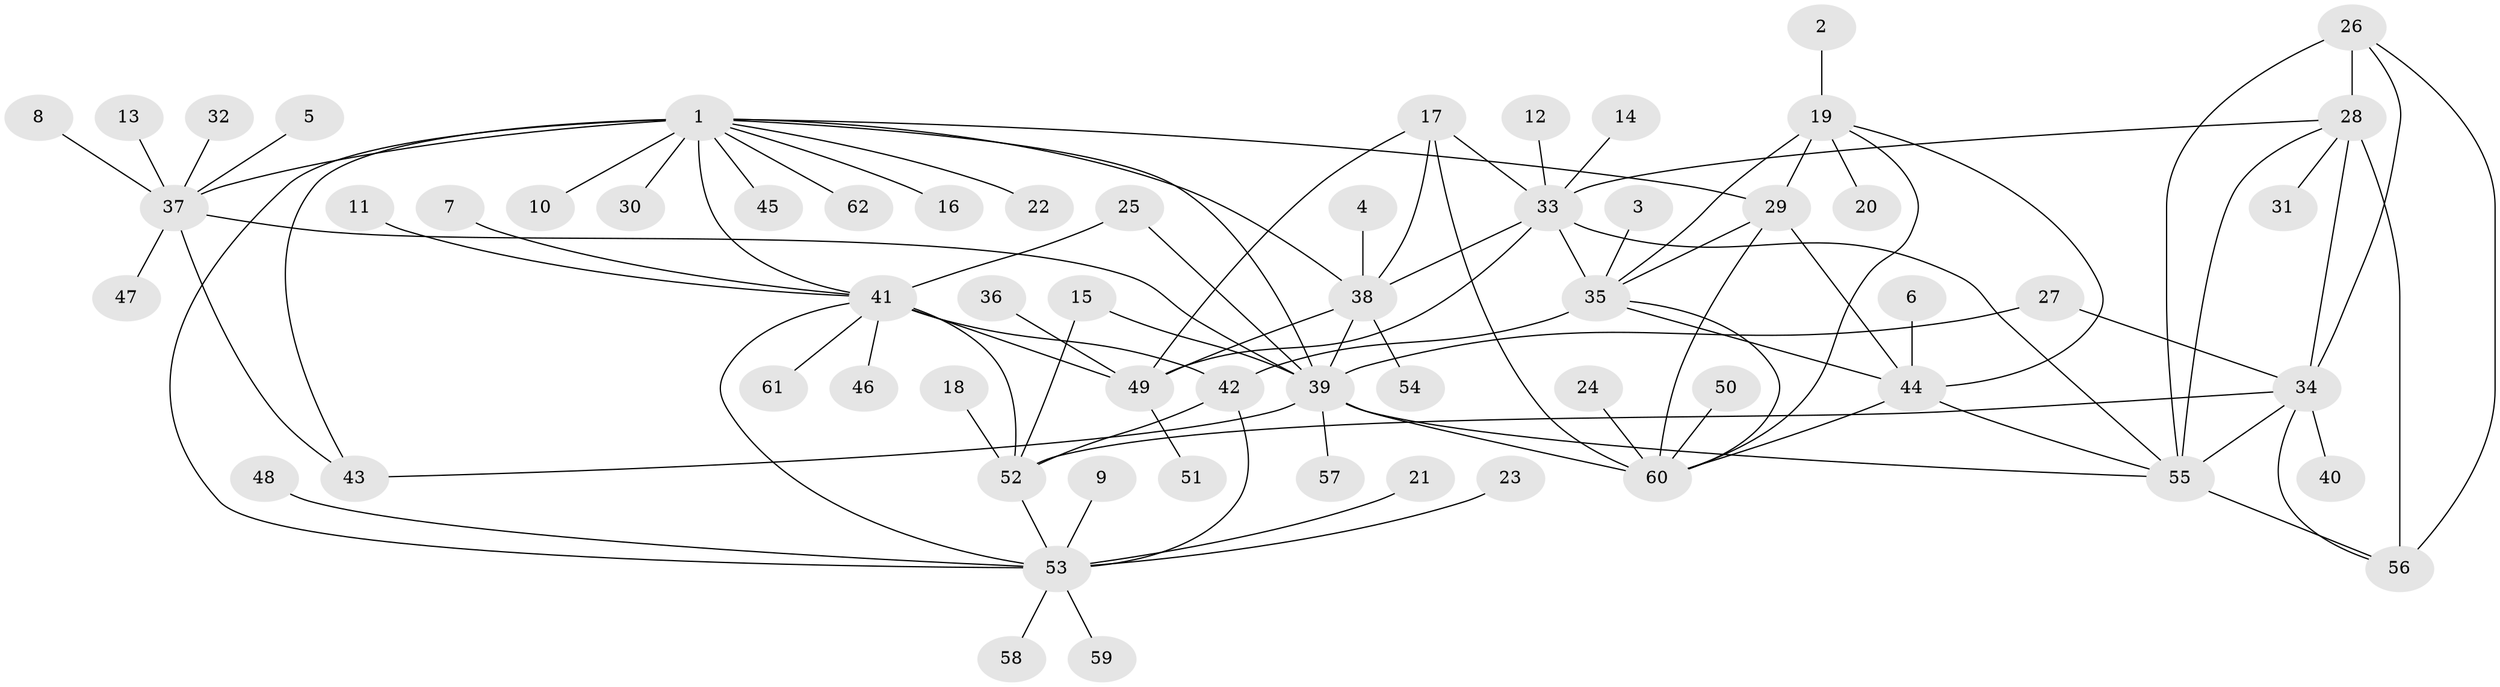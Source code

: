 // original degree distribution, {6: 0.049586776859504134, 12: 0.024793388429752067, 7: 0.049586776859504134, 11: 0.008264462809917356, 13: 0.01652892561983471, 9: 0.049586776859504134, 8: 0.049586776859504134, 1: 0.5785123966942148, 2: 0.1487603305785124, 3: 0.024793388429752067}
// Generated by graph-tools (version 1.1) at 2025/26/03/09/25 03:26:35]
// undirected, 62 vertices, 96 edges
graph export_dot {
graph [start="1"]
  node [color=gray90,style=filled];
  1;
  2;
  3;
  4;
  5;
  6;
  7;
  8;
  9;
  10;
  11;
  12;
  13;
  14;
  15;
  16;
  17;
  18;
  19;
  20;
  21;
  22;
  23;
  24;
  25;
  26;
  27;
  28;
  29;
  30;
  31;
  32;
  33;
  34;
  35;
  36;
  37;
  38;
  39;
  40;
  41;
  42;
  43;
  44;
  45;
  46;
  47;
  48;
  49;
  50;
  51;
  52;
  53;
  54;
  55;
  56;
  57;
  58;
  59;
  60;
  61;
  62;
  1 -- 10 [weight=1.0];
  1 -- 16 [weight=1.0];
  1 -- 22 [weight=1.0];
  1 -- 29 [weight=1.0];
  1 -- 30 [weight=1.0];
  1 -- 37 [weight=3.0];
  1 -- 38 [weight=1.0];
  1 -- 39 [weight=3.0];
  1 -- 41 [weight=1.0];
  1 -- 43 [weight=3.0];
  1 -- 45 [weight=1.0];
  1 -- 53 [weight=1.0];
  1 -- 62 [weight=1.0];
  2 -- 19 [weight=1.0];
  3 -- 35 [weight=1.0];
  4 -- 38 [weight=1.0];
  5 -- 37 [weight=1.0];
  6 -- 44 [weight=1.0];
  7 -- 41 [weight=1.0];
  8 -- 37 [weight=1.0];
  9 -- 53 [weight=1.0];
  11 -- 41 [weight=1.0];
  12 -- 33 [weight=1.0];
  13 -- 37 [weight=1.0];
  14 -- 33 [weight=1.0];
  15 -- 39 [weight=1.0];
  15 -- 52 [weight=1.0];
  17 -- 33 [weight=1.0];
  17 -- 38 [weight=2.0];
  17 -- 49 [weight=2.0];
  17 -- 60 [weight=1.0];
  18 -- 52 [weight=1.0];
  19 -- 20 [weight=1.0];
  19 -- 29 [weight=2.0];
  19 -- 35 [weight=1.0];
  19 -- 44 [weight=1.0];
  19 -- 60 [weight=1.0];
  21 -- 53 [weight=1.0];
  23 -- 53 [weight=1.0];
  24 -- 60 [weight=1.0];
  25 -- 39 [weight=1.0];
  25 -- 41 [weight=1.0];
  26 -- 28 [weight=2.0];
  26 -- 34 [weight=1.0];
  26 -- 55 [weight=1.0];
  26 -- 56 [weight=1.0];
  27 -- 34 [weight=1.0];
  27 -- 39 [weight=1.0];
  28 -- 31 [weight=1.0];
  28 -- 33 [weight=1.0];
  28 -- 34 [weight=2.0];
  28 -- 55 [weight=2.0];
  28 -- 56 [weight=2.0];
  29 -- 35 [weight=2.0];
  29 -- 44 [weight=2.0];
  29 -- 60 [weight=2.0];
  32 -- 37 [weight=1.0];
  33 -- 35 [weight=1.0];
  33 -- 38 [weight=2.0];
  33 -- 49 [weight=2.0];
  33 -- 55 [weight=1.0];
  34 -- 40 [weight=1.0];
  34 -- 52 [weight=1.0];
  34 -- 55 [weight=1.0];
  34 -- 56 [weight=1.0];
  35 -- 42 [weight=1.0];
  35 -- 44 [weight=1.0];
  35 -- 60 [weight=1.0];
  36 -- 49 [weight=1.0];
  37 -- 39 [weight=1.0];
  37 -- 43 [weight=1.0];
  37 -- 47 [weight=1.0];
  38 -- 39 [weight=1.0];
  38 -- 49 [weight=4.0];
  38 -- 54 [weight=1.0];
  39 -- 43 [weight=1.0];
  39 -- 55 [weight=1.0];
  39 -- 57 [weight=1.0];
  39 -- 60 [weight=1.0];
  41 -- 42 [weight=2.0];
  41 -- 46 [weight=1.0];
  41 -- 49 [weight=1.0];
  41 -- 52 [weight=2.0];
  41 -- 53 [weight=1.0];
  41 -- 61 [weight=1.0];
  42 -- 52 [weight=4.0];
  42 -- 53 [weight=2.0];
  44 -- 55 [weight=1.0];
  44 -- 60 [weight=1.0];
  48 -- 53 [weight=1.0];
  49 -- 51 [weight=1.0];
  50 -- 60 [weight=1.0];
  52 -- 53 [weight=2.0];
  53 -- 58 [weight=1.0];
  53 -- 59 [weight=1.0];
  55 -- 56 [weight=1.0];
}
